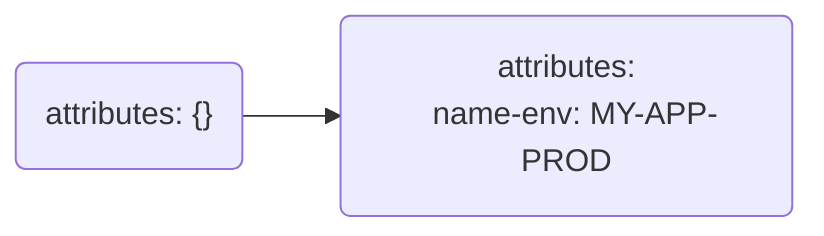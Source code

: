 flowchart LR
    log8("attributes: {}")
    log9(attributes:
&nbsp;&nbsp;name-env: MY-APP-PROD
    )
    log8 --> log9